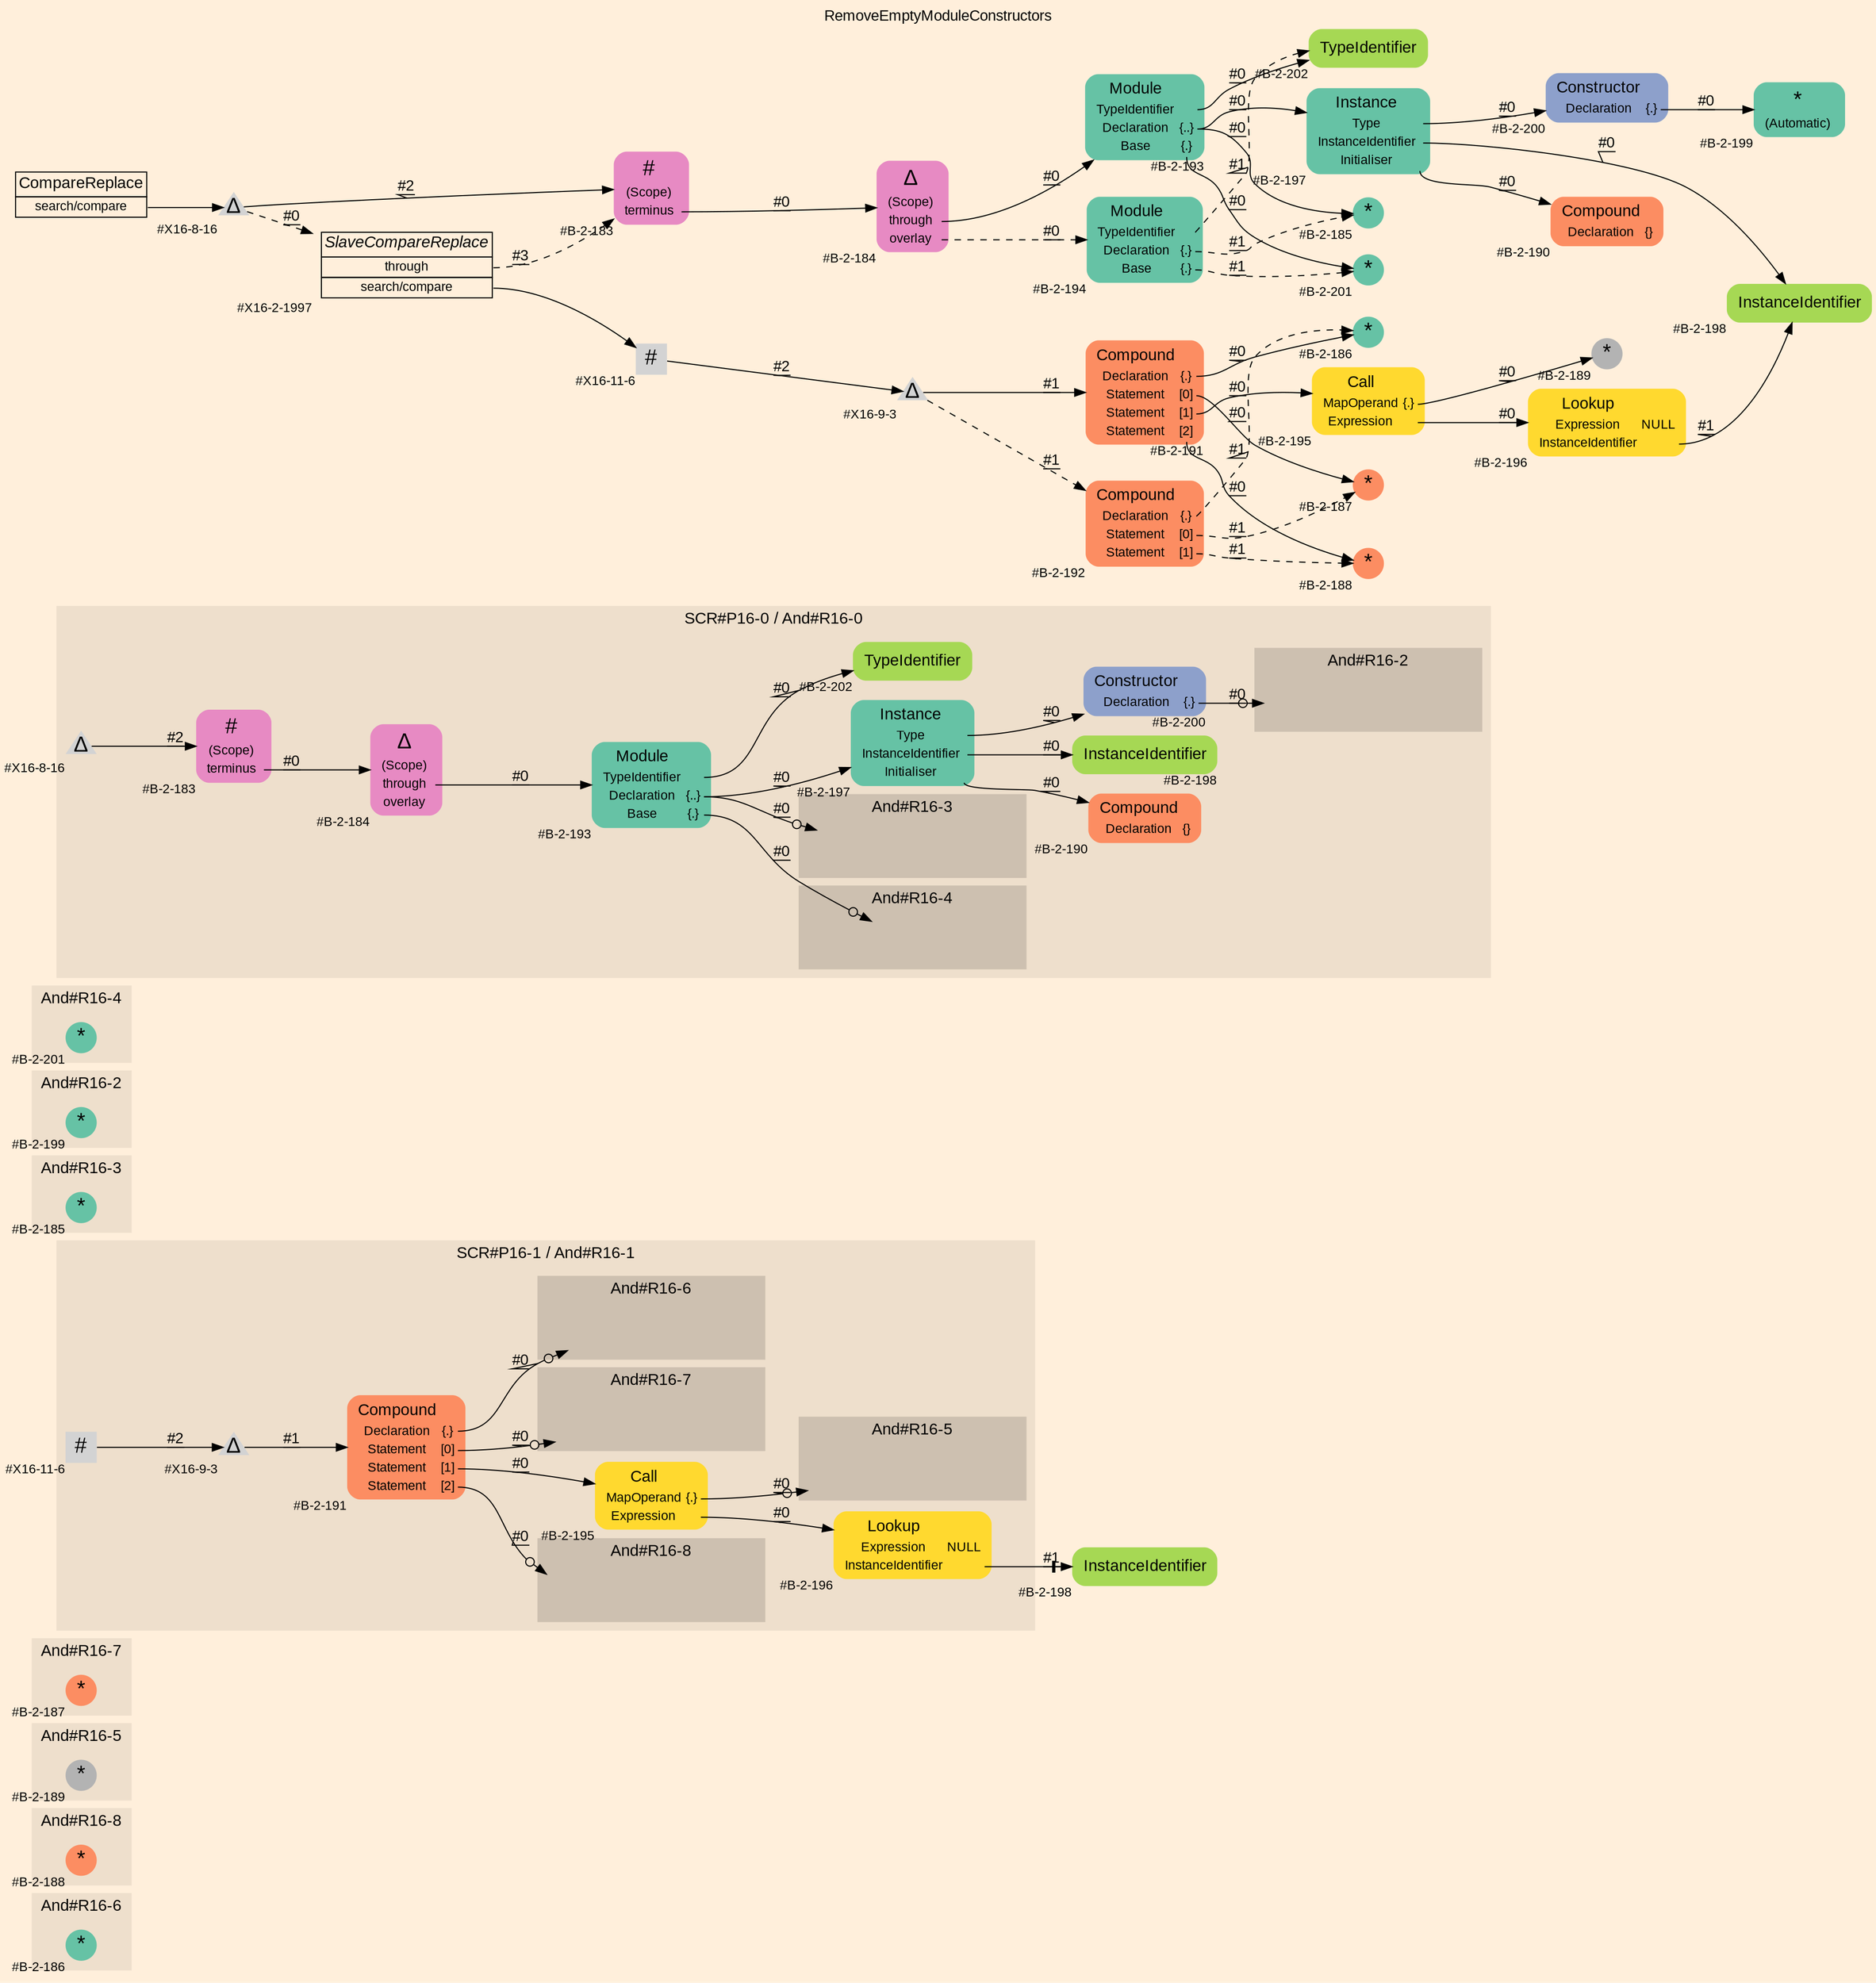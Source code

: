 digraph "RemoveEmptyModuleConstructors" {
label = "RemoveEmptyModuleConstructors"
labelloc = t
graph [
    rankdir = "LR"
    ranksep = 0.3
    bgcolor = antiquewhite1
    color = black
    fontcolor = black
    fontname = "Arial"
];
node [
    fontname = "Arial"
];
edge [
    fontname = "Arial"
];

// -------------------- figure And#R16-6 --------------------
// -------- region And#R16-6 ----------
subgraph "clusterAnd#R16-6" {
    label = "And#R16-6"
    style = "filled"
    color = antiquewhite2
    fontsize = "15"
    // -------- block And#R16-6/#B-2-186 ----------
    "And#R16-6/#B-2-186" [
        shape = "circle"
        fillcolor = "/set28/1"
        xlabel = "#B-2-186"
        fontsize = "12"
        fontcolor = black
        label = <<FONT POINT-SIZE="20" COLOR="black">*</FONT>>
        style = "filled"
        penwidth = 0.0
        fixedsize = true
        width = 0.4
        height = 0.4
    ];
    
}


// -------------------- figure And#R16-8 --------------------
// -------- region And#R16-8 ----------
subgraph "clusterAnd#R16-8" {
    label = "And#R16-8"
    style = "filled"
    color = antiquewhite2
    fontsize = "15"
    // -------- block And#R16-8/#B-2-188 ----------
    "And#R16-8/#B-2-188" [
        shape = "circle"
        fillcolor = "/set28/2"
        xlabel = "#B-2-188"
        fontsize = "12"
        fontcolor = black
        label = <<FONT POINT-SIZE="20" COLOR="black">*</FONT>>
        style = "filled"
        penwidth = 0.0
        fixedsize = true
        width = 0.4
        height = 0.4
    ];
    
}


// -------------------- figure And#R16-5 --------------------
// -------- region And#R16-5 ----------
subgraph "clusterAnd#R16-5" {
    label = "And#R16-5"
    style = "filled"
    color = antiquewhite2
    fontsize = "15"
    // -------- block And#R16-5/#B-2-189 ----------
    "And#R16-5/#B-2-189" [
        shape = "circle"
        fillcolor = "/set28/8"
        xlabel = "#B-2-189"
        fontsize = "12"
        fontcolor = black
        label = <<FONT POINT-SIZE="20" COLOR="black">*</FONT>>
        style = "filled"
        penwidth = 0.0
        fixedsize = true
        width = 0.4
        height = 0.4
    ];
    
}


// -------------------- figure And#R16-7 --------------------
// -------- region And#R16-7 ----------
subgraph "clusterAnd#R16-7" {
    label = "And#R16-7"
    style = "filled"
    color = antiquewhite2
    fontsize = "15"
    // -------- block And#R16-7/#B-2-187 ----------
    "And#R16-7/#B-2-187" [
        shape = "circle"
        fillcolor = "/set28/2"
        xlabel = "#B-2-187"
        fontsize = "12"
        fontcolor = black
        label = <<FONT POINT-SIZE="20" COLOR="black">*</FONT>>
        style = "filled"
        penwidth = 0.0
        fixedsize = true
        width = 0.4
        height = 0.4
    ];
    
}


// -------------------- figure And#R16-1 --------------------
// -------- region And#R16-1 ----------
subgraph "clusterAnd#R16-1" {
    label = "SCR#P16-1 / And#R16-1"
    style = "filled"
    color = antiquewhite2
    fontsize = "15"
    // -------- block And#R16-1/#B-2-191 ----------
    "And#R16-1/#B-2-191" [
        shape = "plaintext"
        fillcolor = "/set28/2"
        xlabel = "#B-2-191"
        fontsize = "12"
        fontcolor = black
        label = <<TABLE BORDER="0" CELLBORDER="0" CELLSPACING="0">
         <TR><TD><FONT POINT-SIZE="15" COLOR="black">Compound</FONT></TD></TR>
         <TR><TD><FONT POINT-SIZE="12" COLOR="black">Declaration</FONT></TD><TD PORT="port0"><FONT POINT-SIZE="12" COLOR="black">{.}</FONT></TD></TR>
         <TR><TD><FONT POINT-SIZE="12" COLOR="black">Statement</FONT></TD><TD PORT="port1"><FONT POINT-SIZE="12" COLOR="black">[0]</FONT></TD></TR>
         <TR><TD><FONT POINT-SIZE="12" COLOR="black">Statement</FONT></TD><TD PORT="port2"><FONT POINT-SIZE="12" COLOR="black">[1]</FONT></TD></TR>
         <TR><TD><FONT POINT-SIZE="12" COLOR="black">Statement</FONT></TD><TD PORT="port3"><FONT POINT-SIZE="12" COLOR="black">[2]</FONT></TD></TR>
        </TABLE>>
        style = "rounded,filled"
    ];
    
    // -------- block And#R16-1/#B-2-195 ----------
    "And#R16-1/#B-2-195" [
        shape = "plaintext"
        fillcolor = "/set28/6"
        xlabel = "#B-2-195"
        fontsize = "12"
        fontcolor = black
        label = <<TABLE BORDER="0" CELLBORDER="0" CELLSPACING="0">
         <TR><TD><FONT POINT-SIZE="15" COLOR="black">Call</FONT></TD></TR>
         <TR><TD><FONT POINT-SIZE="12" COLOR="black">MapOperand</FONT></TD><TD PORT="port0"><FONT POINT-SIZE="12" COLOR="black">{.}</FONT></TD></TR>
         <TR><TD><FONT POINT-SIZE="12" COLOR="black">Expression</FONT></TD><TD PORT="port1"></TD></TR>
        </TABLE>>
        style = "rounded,filled"
    ];
    
    // -------- block And#R16-1/#X16-9-3 ----------
    "And#R16-1/#X16-9-3" [
        shape = "triangle"
        xlabel = "#X16-9-3"
        fontsize = "12"
        fontcolor = black
        label = <<FONT POINT-SIZE="20" COLOR="black">Δ</FONT>>
        style = "filled"
        penwidth = 0.0
        fixedsize = true
        width = 0.4
        height = 0.4
    ];
    
    // -------- block And#R16-1/#B-2-196 ----------
    "And#R16-1/#B-2-196" [
        shape = "plaintext"
        fillcolor = "/set28/6"
        xlabel = "#B-2-196"
        fontsize = "12"
        fontcolor = black
        label = <<TABLE BORDER="0" CELLBORDER="0" CELLSPACING="0">
         <TR><TD><FONT POINT-SIZE="15" COLOR="black">Lookup</FONT></TD></TR>
         <TR><TD><FONT POINT-SIZE="12" COLOR="black">Expression</FONT></TD><TD PORT="port0"><FONT POINT-SIZE="12" COLOR="black">NULL</FONT></TD></TR>
         <TR><TD><FONT POINT-SIZE="12" COLOR="black">InstanceIdentifier</FONT></TD><TD PORT="port1"></TD></TR>
        </TABLE>>
        style = "rounded,filled"
    ];
    
    // -------- block And#R16-1/#X16-11-6 ----------
    "And#R16-1/#X16-11-6" [
        shape = "square"
        xlabel = "#X16-11-6"
        fontsize = "12"
        fontcolor = black
        label = <<FONT POINT-SIZE="20" COLOR="black">#</FONT>>
        style = "filled"
        penwidth = 0.0
        fixedsize = true
        width = 0.4
        height = 0.4
    ];
    
    // -------- region And#R16-1/And#R16-5 ----------
    subgraph "clusterAnd#R16-1/And#R16-5" {
        label = "And#R16-5"
        style = "filled"
        color = antiquewhite3
        fontsize = "15"
        // -------- block And#R16-1/And#R16-5/#B-2-189 ----------
        "And#R16-1/And#R16-5/#B-2-189" [
            shape = "none"
            fillcolor = "/set28/8"
            xlabel = "#B-2-189"
            fontsize = "12"
            fontcolor = black
            style = "invisible"
        ];
        
    }
    
    // -------- region And#R16-1/And#R16-6 ----------
    subgraph "clusterAnd#R16-1/And#R16-6" {
        label = "And#R16-6"
        style = "filled"
        color = antiquewhite3
        fontsize = "15"
        // -------- block And#R16-1/And#R16-6/#B-2-186 ----------
        "And#R16-1/And#R16-6/#B-2-186" [
            shape = "none"
            fillcolor = "/set28/1"
            xlabel = "#B-2-186"
            fontsize = "12"
            fontcolor = black
            style = "invisible"
        ];
        
    }
    
    // -------- region And#R16-1/And#R16-7 ----------
    subgraph "clusterAnd#R16-1/And#R16-7" {
        label = "And#R16-7"
        style = "filled"
        color = antiquewhite3
        fontsize = "15"
        // -------- block And#R16-1/And#R16-7/#B-2-187 ----------
        "And#R16-1/And#R16-7/#B-2-187" [
            shape = "none"
            fillcolor = "/set28/2"
            xlabel = "#B-2-187"
            fontsize = "12"
            fontcolor = black
            style = "invisible"
        ];
        
    }
    
    // -------- region And#R16-1/And#R16-8 ----------
    subgraph "clusterAnd#R16-1/And#R16-8" {
        label = "And#R16-8"
        style = "filled"
        color = antiquewhite3
        fontsize = "15"
        // -------- block And#R16-1/And#R16-8/#B-2-188 ----------
        "And#R16-1/And#R16-8/#B-2-188" [
            shape = "none"
            fillcolor = "/set28/2"
            xlabel = "#B-2-188"
            fontsize = "12"
            fontcolor = black
            style = "invisible"
        ];
        
    }
    
}

// -------- block And#R16-1/#B-2-198 ----------
"And#R16-1/#B-2-198" [
    shape = "plaintext"
    fillcolor = "/set28/5"
    xlabel = "#B-2-198"
    fontsize = "12"
    fontcolor = black
    label = <<TABLE BORDER="0" CELLBORDER="0" CELLSPACING="0">
     <TR><TD><FONT POINT-SIZE="15" COLOR="black">InstanceIdentifier</FONT></TD></TR>
    </TABLE>>
    style = "rounded,filled"
];

"And#R16-1/#B-2-191":port0 -> "And#R16-1/And#R16-6/#B-2-186" [
    arrowhead="normalnoneodot"
    label = "#0"
    decorate = true
    color = black
    fontcolor = black
];

"And#R16-1/#B-2-191":port1 -> "And#R16-1/And#R16-7/#B-2-187" [
    arrowhead="normalnoneodot"
    label = "#0"
    decorate = true
    color = black
    fontcolor = black
];

"And#R16-1/#B-2-191":port2 -> "And#R16-1/#B-2-195" [
    label = "#0"
    decorate = true
    color = black
    fontcolor = black
];

"And#R16-1/#B-2-191":port3 -> "And#R16-1/And#R16-8/#B-2-188" [
    arrowhead="normalnoneodot"
    label = "#0"
    decorate = true
    color = black
    fontcolor = black
];

"And#R16-1/#B-2-195":port0 -> "And#R16-1/And#R16-5/#B-2-189" [
    arrowhead="normalnoneodot"
    label = "#0"
    decorate = true
    color = black
    fontcolor = black
];

"And#R16-1/#B-2-195":port1 -> "And#R16-1/#B-2-196" [
    label = "#0"
    decorate = true
    color = black
    fontcolor = black
];

"And#R16-1/#X16-9-3" -> "And#R16-1/#B-2-191" [
    label = "#1"
    decorate = true
    color = black
    fontcolor = black
];

"And#R16-1/#B-2-196":port1 -> "And#R16-1/#B-2-198" [
    arrowhead="normalnonetee"
    label = "#1"
    decorate = true
    color = black
    fontcolor = black
];

"And#R16-1/#X16-11-6" -> "And#R16-1/#X16-9-3" [
    label = "#2"
    decorate = true
    color = black
    fontcolor = black
];


// -------------------- figure And#R16-3 --------------------
// -------- region And#R16-3 ----------
subgraph "clusterAnd#R16-3" {
    label = "And#R16-3"
    style = "filled"
    color = antiquewhite2
    fontsize = "15"
    // -------- block And#R16-3/#B-2-185 ----------
    "And#R16-3/#B-2-185" [
        shape = "circle"
        fillcolor = "/set28/1"
        xlabel = "#B-2-185"
        fontsize = "12"
        fontcolor = black
        label = <<FONT POINT-SIZE="20" COLOR="black">*</FONT>>
        style = "filled"
        penwidth = 0.0
        fixedsize = true
        width = 0.4
        height = 0.4
    ];
    
}


// -------------------- figure And#R16-2 --------------------
// -------- region And#R16-2 ----------
subgraph "clusterAnd#R16-2" {
    label = "And#R16-2"
    style = "filled"
    color = antiquewhite2
    fontsize = "15"
    // -------- block And#R16-2/#B-2-199 ----------
    "And#R16-2/#B-2-199" [
        shape = "circle"
        fillcolor = "/set28/1"
        xlabel = "#B-2-199"
        fontsize = "12"
        fontcolor = black
        label = <<FONT POINT-SIZE="20" COLOR="black">*</FONT>>
        style = "filled"
        penwidth = 0.0
        fixedsize = true
        width = 0.4
        height = 0.4
    ];
    
}


// -------------------- figure And#R16-4 --------------------
// -------- region And#R16-4 ----------
subgraph "clusterAnd#R16-4" {
    label = "And#R16-4"
    style = "filled"
    color = antiquewhite2
    fontsize = "15"
    // -------- block And#R16-4/#B-2-201 ----------
    "And#R16-4/#B-2-201" [
        shape = "circle"
        fillcolor = "/set28/1"
        xlabel = "#B-2-201"
        fontsize = "12"
        fontcolor = black
        label = <<FONT POINT-SIZE="20" COLOR="black">*</FONT>>
        style = "filled"
        penwidth = 0.0
        fixedsize = true
        width = 0.4
        height = 0.4
    ];
    
}


// -------------------- figure And#R16-0 --------------------
// -------- region And#R16-0 ----------
subgraph "clusterAnd#R16-0" {
    label = "SCR#P16-0 / And#R16-0"
    style = "filled"
    color = antiquewhite2
    fontsize = "15"
    // -------- block And#R16-0/#B-2-193 ----------
    "And#R16-0/#B-2-193" [
        shape = "plaintext"
        fillcolor = "/set28/1"
        xlabel = "#B-2-193"
        fontsize = "12"
        fontcolor = black
        label = <<TABLE BORDER="0" CELLBORDER="0" CELLSPACING="0">
         <TR><TD><FONT POINT-SIZE="15" COLOR="black">Module</FONT></TD></TR>
         <TR><TD><FONT POINT-SIZE="12" COLOR="black">TypeIdentifier</FONT></TD><TD PORT="port0"></TD></TR>
         <TR><TD><FONT POINT-SIZE="12" COLOR="black">Declaration</FONT></TD><TD PORT="port1"><FONT POINT-SIZE="12" COLOR="black">{..}</FONT></TD></TR>
         <TR><TD><FONT POINT-SIZE="12" COLOR="black">Base</FONT></TD><TD PORT="port2"><FONT POINT-SIZE="12" COLOR="black">{.}</FONT></TD></TR>
        </TABLE>>
        style = "rounded,filled"
    ];
    
    // -------- block And#R16-0/#B-2-200 ----------
    "And#R16-0/#B-2-200" [
        shape = "plaintext"
        fillcolor = "/set28/3"
        xlabel = "#B-2-200"
        fontsize = "12"
        fontcolor = black
        label = <<TABLE BORDER="0" CELLBORDER="0" CELLSPACING="0">
         <TR><TD><FONT POINT-SIZE="15" COLOR="black">Constructor</FONT></TD></TR>
         <TR><TD><FONT POINT-SIZE="12" COLOR="black">Declaration</FONT></TD><TD PORT="port0"><FONT POINT-SIZE="12" COLOR="black">{.}</FONT></TD></TR>
        </TABLE>>
        style = "rounded,filled"
    ];
    
    // -------- block And#R16-0/#B-2-183 ----------
    "And#R16-0/#B-2-183" [
        shape = "plaintext"
        fillcolor = "/set28/4"
        xlabel = "#B-2-183"
        fontsize = "12"
        fontcolor = black
        label = <<TABLE BORDER="0" CELLBORDER="0" CELLSPACING="0">
         <TR><TD><FONT POINT-SIZE="20" COLOR="black">#</FONT></TD></TR>
         <TR><TD><FONT POINT-SIZE="12" COLOR="black">(Scope)</FONT></TD><TD PORT="port0"></TD></TR>
         <TR><TD><FONT POINT-SIZE="12" COLOR="black">terminus</FONT></TD><TD PORT="port1"></TD></TR>
        </TABLE>>
        style = "rounded,filled"
    ];
    
    // -------- block And#R16-0/#B-2-184 ----------
    "And#R16-0/#B-2-184" [
        shape = "plaintext"
        fillcolor = "/set28/4"
        xlabel = "#B-2-184"
        fontsize = "12"
        fontcolor = black
        label = <<TABLE BORDER="0" CELLBORDER="0" CELLSPACING="0">
         <TR><TD><FONT POINT-SIZE="20" COLOR="black">Δ</FONT></TD></TR>
         <TR><TD><FONT POINT-SIZE="12" COLOR="black">(Scope)</FONT></TD><TD PORT="port0"></TD></TR>
         <TR><TD><FONT POINT-SIZE="12" COLOR="black">through</FONT></TD><TD PORT="port1"></TD></TR>
         <TR><TD><FONT POINT-SIZE="12" COLOR="black">overlay</FONT></TD><TD PORT="port2"></TD></TR>
        </TABLE>>
        style = "rounded,filled"
    ];
    
    // -------- block And#R16-0/#B-2-197 ----------
    "And#R16-0/#B-2-197" [
        shape = "plaintext"
        fillcolor = "/set28/1"
        xlabel = "#B-2-197"
        fontsize = "12"
        fontcolor = black
        label = <<TABLE BORDER="0" CELLBORDER="0" CELLSPACING="0">
         <TR><TD><FONT POINT-SIZE="15" COLOR="black">Instance</FONT></TD></TR>
         <TR><TD><FONT POINT-SIZE="12" COLOR="black">Type</FONT></TD><TD PORT="port0"></TD></TR>
         <TR><TD><FONT POINT-SIZE="12" COLOR="black">InstanceIdentifier</FONT></TD><TD PORT="port1"></TD></TR>
         <TR><TD><FONT POINT-SIZE="12" COLOR="black">Initialiser</FONT></TD><TD PORT="port2"></TD></TR>
        </TABLE>>
        style = "rounded,filled"
    ];
    
    // -------- block And#R16-0/#B-2-202 ----------
    "And#R16-0/#B-2-202" [
        shape = "plaintext"
        fillcolor = "/set28/5"
        xlabel = "#B-2-202"
        fontsize = "12"
        fontcolor = black
        label = <<TABLE BORDER="0" CELLBORDER="0" CELLSPACING="0">
         <TR><TD><FONT POINT-SIZE="15" COLOR="black">TypeIdentifier</FONT></TD></TR>
        </TABLE>>
        style = "rounded,filled"
    ];
    
    // -------- block And#R16-0/#B-2-198 ----------
    "And#R16-0/#B-2-198" [
        shape = "plaintext"
        fillcolor = "/set28/5"
        xlabel = "#B-2-198"
        fontsize = "12"
        fontcolor = black
        label = <<TABLE BORDER="0" CELLBORDER="0" CELLSPACING="0">
         <TR><TD><FONT POINT-SIZE="15" COLOR="black">InstanceIdentifier</FONT></TD></TR>
        </TABLE>>
        style = "rounded,filled"
    ];
    
    // -------- block And#R16-0/#X16-8-16 ----------
    "And#R16-0/#X16-8-16" [
        shape = "triangle"
        xlabel = "#X16-8-16"
        fontsize = "12"
        fontcolor = black
        label = <<FONT POINT-SIZE="20" COLOR="black">Δ</FONT>>
        style = "filled"
        penwidth = 0.0
        fixedsize = true
        width = 0.4
        height = 0.4
    ];
    
    // -------- block And#R16-0/#B-2-190 ----------
    "And#R16-0/#B-2-190" [
        shape = "plaintext"
        fillcolor = "/set28/2"
        xlabel = "#B-2-190"
        fontsize = "12"
        fontcolor = black
        label = <<TABLE BORDER="0" CELLBORDER="0" CELLSPACING="0">
         <TR><TD><FONT POINT-SIZE="15" COLOR="black">Compound</FONT></TD></TR>
         <TR><TD><FONT POINT-SIZE="12" COLOR="black">Declaration</FONT></TD><TD PORT="port0"><FONT POINT-SIZE="12" COLOR="black">{}</FONT></TD></TR>
        </TABLE>>
        style = "rounded,filled"
    ];
    
    // -------- region And#R16-0/And#R16-2 ----------
    subgraph "clusterAnd#R16-0/And#R16-2" {
        label = "And#R16-2"
        style = "filled"
        color = antiquewhite3
        fontsize = "15"
        // -------- block And#R16-0/And#R16-2/#B-2-199 ----------
        "And#R16-0/And#R16-2/#B-2-199" [
            shape = "none"
            fillcolor = "/set28/1"
            xlabel = "#B-2-199"
            fontsize = "12"
            fontcolor = black
            style = "invisible"
        ];
        
    }
    
    // -------- region And#R16-0/And#R16-3 ----------
    subgraph "clusterAnd#R16-0/And#R16-3" {
        label = "And#R16-3"
        style = "filled"
        color = antiquewhite3
        fontsize = "15"
        // -------- block And#R16-0/And#R16-3/#B-2-185 ----------
        "And#R16-0/And#R16-3/#B-2-185" [
            shape = "none"
            fillcolor = "/set28/1"
            xlabel = "#B-2-185"
            fontsize = "12"
            fontcolor = black
            style = "invisible"
        ];
        
    }
    
    // -------- region And#R16-0/And#R16-4 ----------
    subgraph "clusterAnd#R16-0/And#R16-4" {
        label = "And#R16-4"
        style = "filled"
        color = antiquewhite3
        fontsize = "15"
        // -------- block And#R16-0/And#R16-4/#B-2-201 ----------
        "And#R16-0/And#R16-4/#B-2-201" [
            shape = "none"
            fillcolor = "/set28/1"
            xlabel = "#B-2-201"
            fontsize = "12"
            fontcolor = black
            style = "invisible"
        ];
        
    }
    
}

"And#R16-0/#B-2-193":port0 -> "And#R16-0/#B-2-202" [
    label = "#0"
    decorate = true
    color = black
    fontcolor = black
];

"And#R16-0/#B-2-193":port1 -> "And#R16-0/#B-2-197" [
    label = "#0"
    decorate = true
    color = black
    fontcolor = black
];

"And#R16-0/#B-2-193":port1 -> "And#R16-0/And#R16-3/#B-2-185" [
    arrowhead="normalnoneodot"
    label = "#0"
    decorate = true
    color = black
    fontcolor = black
];

"And#R16-0/#B-2-193":port2 -> "And#R16-0/And#R16-4/#B-2-201" [
    arrowhead="normalnoneodot"
    label = "#0"
    decorate = true
    color = black
    fontcolor = black
];

"And#R16-0/#B-2-200":port0 -> "And#R16-0/And#R16-2/#B-2-199" [
    arrowhead="normalnoneodot"
    label = "#0"
    decorate = true
    color = black
    fontcolor = black
];

"And#R16-0/#B-2-183":port1 -> "And#R16-0/#B-2-184" [
    label = "#0"
    decorate = true
    color = black
    fontcolor = black
];

"And#R16-0/#B-2-184":port1 -> "And#R16-0/#B-2-193" [
    label = "#0"
    decorate = true
    color = black
    fontcolor = black
];

"And#R16-0/#B-2-197":port0 -> "And#R16-0/#B-2-200" [
    label = "#0"
    decorate = true
    color = black
    fontcolor = black
];

"And#R16-0/#B-2-197":port1 -> "And#R16-0/#B-2-198" [
    label = "#0"
    decorate = true
    color = black
    fontcolor = black
];

"And#R16-0/#B-2-197":port2 -> "And#R16-0/#B-2-190" [
    label = "#0"
    decorate = true
    color = black
    fontcolor = black
];

"And#R16-0/#X16-8-16" -> "And#R16-0/#B-2-183" [
    label = "#2"
    decorate = true
    color = black
    fontcolor = black
];


// -------------------- transformation figure --------------------
// -------- block CR#X16-10-16 ----------
"CR#X16-10-16" [
    shape = "plaintext"
    fillcolor = antiquewhite1
    fontsize = "12"
    fontcolor = black
    label = <<TABLE BORDER="0" CELLBORDER="1" CELLSPACING="0">
     <TR><TD><FONT POINT-SIZE="15" COLOR="black">CompareReplace</FONT></TD></TR>
     <TR><TD PORT="port0"><FONT POINT-SIZE="12" COLOR="black">search/compare</FONT></TD></TR>
    </TABLE>>
    style = "filled"
    color = black
];

// -------- block #X16-8-16 ----------
"#X16-8-16" [
    shape = "triangle"
    xlabel = "#X16-8-16"
    fontsize = "12"
    fontcolor = black
    label = <<FONT POINT-SIZE="20" COLOR="black">Δ</FONT>>
    style = "filled"
    penwidth = 0.0
    fixedsize = true
    width = 0.4
    height = 0.4
];

// -------- block #B-2-183 ----------
"#B-2-183" [
    shape = "plaintext"
    fillcolor = "/set28/4"
    xlabel = "#B-2-183"
    fontsize = "12"
    fontcolor = black
    label = <<TABLE BORDER="0" CELLBORDER="0" CELLSPACING="0">
     <TR><TD><FONT POINT-SIZE="20" COLOR="black">#</FONT></TD></TR>
     <TR><TD><FONT POINT-SIZE="12" COLOR="black">(Scope)</FONT></TD><TD PORT="port0"></TD></TR>
     <TR><TD><FONT POINT-SIZE="12" COLOR="black">terminus</FONT></TD><TD PORT="port1"></TD></TR>
    </TABLE>>
    style = "rounded,filled"
];

// -------- block #B-2-184 ----------
"#B-2-184" [
    shape = "plaintext"
    fillcolor = "/set28/4"
    xlabel = "#B-2-184"
    fontsize = "12"
    fontcolor = black
    label = <<TABLE BORDER="0" CELLBORDER="0" CELLSPACING="0">
     <TR><TD><FONT POINT-SIZE="20" COLOR="black">Δ</FONT></TD></TR>
     <TR><TD><FONT POINT-SIZE="12" COLOR="black">(Scope)</FONT></TD><TD PORT="port0"></TD></TR>
     <TR><TD><FONT POINT-SIZE="12" COLOR="black">through</FONT></TD><TD PORT="port1"></TD></TR>
     <TR><TD><FONT POINT-SIZE="12" COLOR="black">overlay</FONT></TD><TD PORT="port2"></TD></TR>
    </TABLE>>
    style = "rounded,filled"
];

// -------- block #B-2-193 ----------
"#B-2-193" [
    shape = "plaintext"
    fillcolor = "/set28/1"
    xlabel = "#B-2-193"
    fontsize = "12"
    fontcolor = black
    label = <<TABLE BORDER="0" CELLBORDER="0" CELLSPACING="0">
     <TR><TD><FONT POINT-SIZE="15" COLOR="black">Module</FONT></TD></TR>
     <TR><TD><FONT POINT-SIZE="12" COLOR="black">TypeIdentifier</FONT></TD><TD PORT="port0"></TD></TR>
     <TR><TD><FONT POINT-SIZE="12" COLOR="black">Declaration</FONT></TD><TD PORT="port1"><FONT POINT-SIZE="12" COLOR="black">{..}</FONT></TD></TR>
     <TR><TD><FONT POINT-SIZE="12" COLOR="black">Base</FONT></TD><TD PORT="port2"><FONT POINT-SIZE="12" COLOR="black">{.}</FONT></TD></TR>
    </TABLE>>
    style = "rounded,filled"
];

// -------- block #B-2-202 ----------
"#B-2-202" [
    shape = "plaintext"
    fillcolor = "/set28/5"
    xlabel = "#B-2-202"
    fontsize = "12"
    fontcolor = black
    label = <<TABLE BORDER="0" CELLBORDER="0" CELLSPACING="0">
     <TR><TD><FONT POINT-SIZE="15" COLOR="black">TypeIdentifier</FONT></TD></TR>
    </TABLE>>
    style = "rounded,filled"
];

// -------- block #B-2-197 ----------
"#B-2-197" [
    shape = "plaintext"
    fillcolor = "/set28/1"
    xlabel = "#B-2-197"
    fontsize = "12"
    fontcolor = black
    label = <<TABLE BORDER="0" CELLBORDER="0" CELLSPACING="0">
     <TR><TD><FONT POINT-SIZE="15" COLOR="black">Instance</FONT></TD></TR>
     <TR><TD><FONT POINT-SIZE="12" COLOR="black">Type</FONT></TD><TD PORT="port0"></TD></TR>
     <TR><TD><FONT POINT-SIZE="12" COLOR="black">InstanceIdentifier</FONT></TD><TD PORT="port1"></TD></TR>
     <TR><TD><FONT POINT-SIZE="12" COLOR="black">Initialiser</FONT></TD><TD PORT="port2"></TD></TR>
    </TABLE>>
    style = "rounded,filled"
];

// -------- block #B-2-200 ----------
"#B-2-200" [
    shape = "plaintext"
    fillcolor = "/set28/3"
    xlabel = "#B-2-200"
    fontsize = "12"
    fontcolor = black
    label = <<TABLE BORDER="0" CELLBORDER="0" CELLSPACING="0">
     <TR><TD><FONT POINT-SIZE="15" COLOR="black">Constructor</FONT></TD></TR>
     <TR><TD><FONT POINT-SIZE="12" COLOR="black">Declaration</FONT></TD><TD PORT="port0"><FONT POINT-SIZE="12" COLOR="black">{.}</FONT></TD></TR>
    </TABLE>>
    style = "rounded,filled"
];

// -------- block #B-2-199 ----------
"#B-2-199" [
    shape = "plaintext"
    fillcolor = "/set28/1"
    xlabel = "#B-2-199"
    fontsize = "12"
    fontcolor = black
    label = <<TABLE BORDER="0" CELLBORDER="0" CELLSPACING="0">
     <TR><TD><FONT POINT-SIZE="20" COLOR="black">*</FONT></TD></TR>
     <TR><TD><FONT POINT-SIZE="12" COLOR="black">(Automatic)</FONT></TD><TD PORT="port0"></TD></TR>
    </TABLE>>
    style = "rounded,filled"
];

// -------- block #B-2-198 ----------
"#B-2-198" [
    shape = "plaintext"
    fillcolor = "/set28/5"
    xlabel = "#B-2-198"
    fontsize = "12"
    fontcolor = black
    label = <<TABLE BORDER="0" CELLBORDER="0" CELLSPACING="0">
     <TR><TD><FONT POINT-SIZE="15" COLOR="black">InstanceIdentifier</FONT></TD></TR>
    </TABLE>>
    style = "rounded,filled"
];

// -------- block #B-2-190 ----------
"#B-2-190" [
    shape = "plaintext"
    fillcolor = "/set28/2"
    xlabel = "#B-2-190"
    fontsize = "12"
    fontcolor = black
    label = <<TABLE BORDER="0" CELLBORDER="0" CELLSPACING="0">
     <TR><TD><FONT POINT-SIZE="15" COLOR="black">Compound</FONT></TD></TR>
     <TR><TD><FONT POINT-SIZE="12" COLOR="black">Declaration</FONT></TD><TD PORT="port0"><FONT POINT-SIZE="12" COLOR="black">{}</FONT></TD></TR>
    </TABLE>>
    style = "rounded,filled"
];

// -------- block #B-2-185 ----------
"#B-2-185" [
    shape = "circle"
    fillcolor = "/set28/1"
    xlabel = "#B-2-185"
    fontsize = "12"
    fontcolor = black
    label = <<FONT POINT-SIZE="20" COLOR="black">*</FONT>>
    style = "filled"
    penwidth = 0.0
    fixedsize = true
    width = 0.4
    height = 0.4
];

// -------- block #B-2-201 ----------
"#B-2-201" [
    shape = "circle"
    fillcolor = "/set28/1"
    xlabel = "#B-2-201"
    fontsize = "12"
    fontcolor = black
    label = <<FONT POINT-SIZE="20" COLOR="black">*</FONT>>
    style = "filled"
    penwidth = 0.0
    fixedsize = true
    width = 0.4
    height = 0.4
];

// -------- block #B-2-194 ----------
"#B-2-194" [
    shape = "plaintext"
    fillcolor = "/set28/1"
    xlabel = "#B-2-194"
    fontsize = "12"
    fontcolor = black
    label = <<TABLE BORDER="0" CELLBORDER="0" CELLSPACING="0">
     <TR><TD><FONT POINT-SIZE="15" COLOR="black">Module</FONT></TD></TR>
     <TR><TD><FONT POINT-SIZE="12" COLOR="black">TypeIdentifier</FONT></TD><TD PORT="port0"></TD></TR>
     <TR><TD><FONT POINT-SIZE="12" COLOR="black">Declaration</FONT></TD><TD PORT="port1"><FONT POINT-SIZE="12" COLOR="black">{.}</FONT></TD></TR>
     <TR><TD><FONT POINT-SIZE="12" COLOR="black">Base</FONT></TD><TD PORT="port2"><FONT POINT-SIZE="12" COLOR="black">{.}</FONT></TD></TR>
    </TABLE>>
    style = "rounded,filled"
];

// -------- block #X16-2-1997 ----------
"#X16-2-1997" [
    shape = "plaintext"
    fillcolor = antiquewhite1
    xlabel = "#X16-2-1997"
    fontsize = "12"
    fontcolor = black
    label = <<TABLE BORDER="0" CELLBORDER="1" CELLSPACING="0">
     <TR><TD><FONT POINT-SIZE="15" COLOR="black"><I>SlaveCompareReplace</I></FONT></TD></TR>
     <TR><TD PORT="port0"><FONT POINT-SIZE="12" COLOR="black">through</FONT></TD></TR>
     <TR><TD PORT="port1"><FONT POINT-SIZE="12" COLOR="black">search/compare</FONT></TD></TR>
    </TABLE>>
    style = "filled"
    color = black
];

// -------- block #X16-11-6 ----------
"#X16-11-6" [
    shape = "square"
    xlabel = "#X16-11-6"
    fontsize = "12"
    fontcolor = black
    label = <<FONT POINT-SIZE="20" COLOR="black">#</FONT>>
    style = "filled"
    penwidth = 0.0
    fixedsize = true
    width = 0.4
    height = 0.4
];

// -------- block #X16-9-3 ----------
"#X16-9-3" [
    shape = "triangle"
    xlabel = "#X16-9-3"
    fontsize = "12"
    fontcolor = black
    label = <<FONT POINT-SIZE="20" COLOR="black">Δ</FONT>>
    style = "filled"
    penwidth = 0.0
    fixedsize = true
    width = 0.4
    height = 0.4
];

// -------- block #B-2-191 ----------
"#B-2-191" [
    shape = "plaintext"
    fillcolor = "/set28/2"
    xlabel = "#B-2-191"
    fontsize = "12"
    fontcolor = black
    label = <<TABLE BORDER="0" CELLBORDER="0" CELLSPACING="0">
     <TR><TD><FONT POINT-SIZE="15" COLOR="black">Compound</FONT></TD></TR>
     <TR><TD><FONT POINT-SIZE="12" COLOR="black">Declaration</FONT></TD><TD PORT="port0"><FONT POINT-SIZE="12" COLOR="black">{.}</FONT></TD></TR>
     <TR><TD><FONT POINT-SIZE="12" COLOR="black">Statement</FONT></TD><TD PORT="port1"><FONT POINT-SIZE="12" COLOR="black">[0]</FONT></TD></TR>
     <TR><TD><FONT POINT-SIZE="12" COLOR="black">Statement</FONT></TD><TD PORT="port2"><FONT POINT-SIZE="12" COLOR="black">[1]</FONT></TD></TR>
     <TR><TD><FONT POINT-SIZE="12" COLOR="black">Statement</FONT></TD><TD PORT="port3"><FONT POINT-SIZE="12" COLOR="black">[2]</FONT></TD></TR>
    </TABLE>>
    style = "rounded,filled"
];

// -------- block #B-2-186 ----------
"#B-2-186" [
    shape = "circle"
    fillcolor = "/set28/1"
    xlabel = "#B-2-186"
    fontsize = "12"
    fontcolor = black
    label = <<FONT POINT-SIZE="20" COLOR="black">*</FONT>>
    style = "filled"
    penwidth = 0.0
    fixedsize = true
    width = 0.4
    height = 0.4
];

// -------- block #B-2-187 ----------
"#B-2-187" [
    shape = "circle"
    fillcolor = "/set28/2"
    xlabel = "#B-2-187"
    fontsize = "12"
    fontcolor = black
    label = <<FONT POINT-SIZE="20" COLOR="black">*</FONT>>
    style = "filled"
    penwidth = 0.0
    fixedsize = true
    width = 0.4
    height = 0.4
];

// -------- block #B-2-195 ----------
"#B-2-195" [
    shape = "plaintext"
    fillcolor = "/set28/6"
    xlabel = "#B-2-195"
    fontsize = "12"
    fontcolor = black
    label = <<TABLE BORDER="0" CELLBORDER="0" CELLSPACING="0">
     <TR><TD><FONT POINT-SIZE="15" COLOR="black">Call</FONT></TD></TR>
     <TR><TD><FONT POINT-SIZE="12" COLOR="black">MapOperand</FONT></TD><TD PORT="port0"><FONT POINT-SIZE="12" COLOR="black">{.}</FONT></TD></TR>
     <TR><TD><FONT POINT-SIZE="12" COLOR="black">Expression</FONT></TD><TD PORT="port1"></TD></TR>
    </TABLE>>
    style = "rounded,filled"
];

// -------- block #B-2-189 ----------
"#B-2-189" [
    shape = "circle"
    fillcolor = "/set28/8"
    xlabel = "#B-2-189"
    fontsize = "12"
    fontcolor = black
    label = <<FONT POINT-SIZE="20" COLOR="black">*</FONT>>
    style = "filled"
    penwidth = 0.0
    fixedsize = true
    width = 0.4
    height = 0.4
];

// -------- block #B-2-196 ----------
"#B-2-196" [
    shape = "plaintext"
    fillcolor = "/set28/6"
    xlabel = "#B-2-196"
    fontsize = "12"
    fontcolor = black
    label = <<TABLE BORDER="0" CELLBORDER="0" CELLSPACING="0">
     <TR><TD><FONT POINT-SIZE="15" COLOR="black">Lookup</FONT></TD></TR>
     <TR><TD><FONT POINT-SIZE="12" COLOR="black">Expression</FONT></TD><TD PORT="port0"><FONT POINT-SIZE="12" COLOR="black">NULL</FONT></TD></TR>
     <TR><TD><FONT POINT-SIZE="12" COLOR="black">InstanceIdentifier</FONT></TD><TD PORT="port1"></TD></TR>
    </TABLE>>
    style = "rounded,filled"
];

// -------- block #B-2-188 ----------
"#B-2-188" [
    shape = "circle"
    fillcolor = "/set28/2"
    xlabel = "#B-2-188"
    fontsize = "12"
    fontcolor = black
    label = <<FONT POINT-SIZE="20" COLOR="black">*</FONT>>
    style = "filled"
    penwidth = 0.0
    fixedsize = true
    width = 0.4
    height = 0.4
];

// -------- block #B-2-192 ----------
"#B-2-192" [
    shape = "plaintext"
    fillcolor = "/set28/2"
    xlabel = "#B-2-192"
    fontsize = "12"
    fontcolor = black
    label = <<TABLE BORDER="0" CELLBORDER="0" CELLSPACING="0">
     <TR><TD><FONT POINT-SIZE="15" COLOR="black">Compound</FONT></TD></TR>
     <TR><TD><FONT POINT-SIZE="12" COLOR="black">Declaration</FONT></TD><TD PORT="port0"><FONT POINT-SIZE="12" COLOR="black">{.}</FONT></TD></TR>
     <TR><TD><FONT POINT-SIZE="12" COLOR="black">Statement</FONT></TD><TD PORT="port1"><FONT POINT-SIZE="12" COLOR="black">[0]</FONT></TD></TR>
     <TR><TD><FONT POINT-SIZE="12" COLOR="black">Statement</FONT></TD><TD PORT="port2"><FONT POINT-SIZE="12" COLOR="black">[1]</FONT></TD></TR>
    </TABLE>>
    style = "rounded,filled"
];

"CR#X16-10-16":port0 -> "#X16-8-16" [
    label = ""
    decorate = true
    color = black
    fontcolor = black
];

"#X16-8-16" -> "#B-2-183" [
    label = "#2"
    decorate = true
    color = black
    fontcolor = black
];

"#X16-8-16" -> "#X16-2-1997" [
    style="dashed"
    label = "#0"
    decorate = true
    color = black
    fontcolor = black
];

"#B-2-183":port1 -> "#B-2-184" [
    label = "#0"
    decorate = true
    color = black
    fontcolor = black
];

"#B-2-184":port1 -> "#B-2-193" [
    label = "#0"
    decorate = true
    color = black
    fontcolor = black
];

"#B-2-184":port2 -> "#B-2-194" [
    style="dashed"
    label = "#0"
    decorate = true
    color = black
    fontcolor = black
];

"#B-2-193":port0 -> "#B-2-202" [
    label = "#0"
    decorate = true
    color = black
    fontcolor = black
];

"#B-2-193":port1 -> "#B-2-197" [
    label = "#0"
    decorate = true
    color = black
    fontcolor = black
];

"#B-2-193":port1 -> "#B-2-185" [
    label = "#0"
    decorate = true
    color = black
    fontcolor = black
];

"#B-2-193":port2 -> "#B-2-201" [
    label = "#0"
    decorate = true
    color = black
    fontcolor = black
];

"#B-2-197":port0 -> "#B-2-200" [
    label = "#0"
    decorate = true
    color = black
    fontcolor = black
];

"#B-2-197":port1 -> "#B-2-198" [
    label = "#0"
    decorate = true
    color = black
    fontcolor = black
];

"#B-2-197":port2 -> "#B-2-190" [
    label = "#0"
    decorate = true
    color = black
    fontcolor = black
];

"#B-2-200":port0 -> "#B-2-199" [
    label = "#0"
    decorate = true
    color = black
    fontcolor = black
];

"#B-2-194":port0 -> "#B-2-202" [
    style="dashed"
    label = "#1"
    decorate = true
    color = black
    fontcolor = black
];

"#B-2-194":port1 -> "#B-2-185" [
    style="dashed"
    label = "#1"
    decorate = true
    color = black
    fontcolor = black
];

"#B-2-194":port2 -> "#B-2-201" [
    style="dashed"
    label = "#1"
    decorate = true
    color = black
    fontcolor = black
];

"#X16-2-1997":port0 -> "#B-2-183" [
    style="dashed"
    label = "#3"
    decorate = true
    color = black
    fontcolor = black
];

"#X16-2-1997":port1 -> "#X16-11-6" [
    label = ""
    decorate = true
    color = black
    fontcolor = black
];

"#X16-11-6" -> "#X16-9-3" [
    label = "#2"
    decorate = true
    color = black
    fontcolor = black
];

"#X16-9-3" -> "#B-2-191" [
    label = "#1"
    decorate = true
    color = black
    fontcolor = black
];

"#X16-9-3" -> "#B-2-192" [
    style="dashed"
    label = "#1"
    decorate = true
    color = black
    fontcolor = black
];

"#B-2-191":port0 -> "#B-2-186" [
    label = "#0"
    decorate = true
    color = black
    fontcolor = black
];

"#B-2-191":port1 -> "#B-2-187" [
    label = "#0"
    decorate = true
    color = black
    fontcolor = black
];

"#B-2-191":port2 -> "#B-2-195" [
    label = "#0"
    decorate = true
    color = black
    fontcolor = black
];

"#B-2-191":port3 -> "#B-2-188" [
    label = "#0"
    decorate = true
    color = black
    fontcolor = black
];

"#B-2-195":port0 -> "#B-2-189" [
    label = "#0"
    decorate = true
    color = black
    fontcolor = black
];

"#B-2-195":port1 -> "#B-2-196" [
    label = "#0"
    decorate = true
    color = black
    fontcolor = black
];

"#B-2-196":port1 -> "#B-2-198" [
    label = "#1"
    decorate = true
    color = black
    fontcolor = black
];

"#B-2-192":port0 -> "#B-2-186" [
    style="dashed"
    label = "#1"
    decorate = true
    color = black
    fontcolor = black
];

"#B-2-192":port1 -> "#B-2-187" [
    style="dashed"
    label = "#1"
    decorate = true
    color = black
    fontcolor = black
];

"#B-2-192":port2 -> "#B-2-188" [
    style="dashed"
    label = "#1"
    decorate = true
    color = black
    fontcolor = black
];


}
